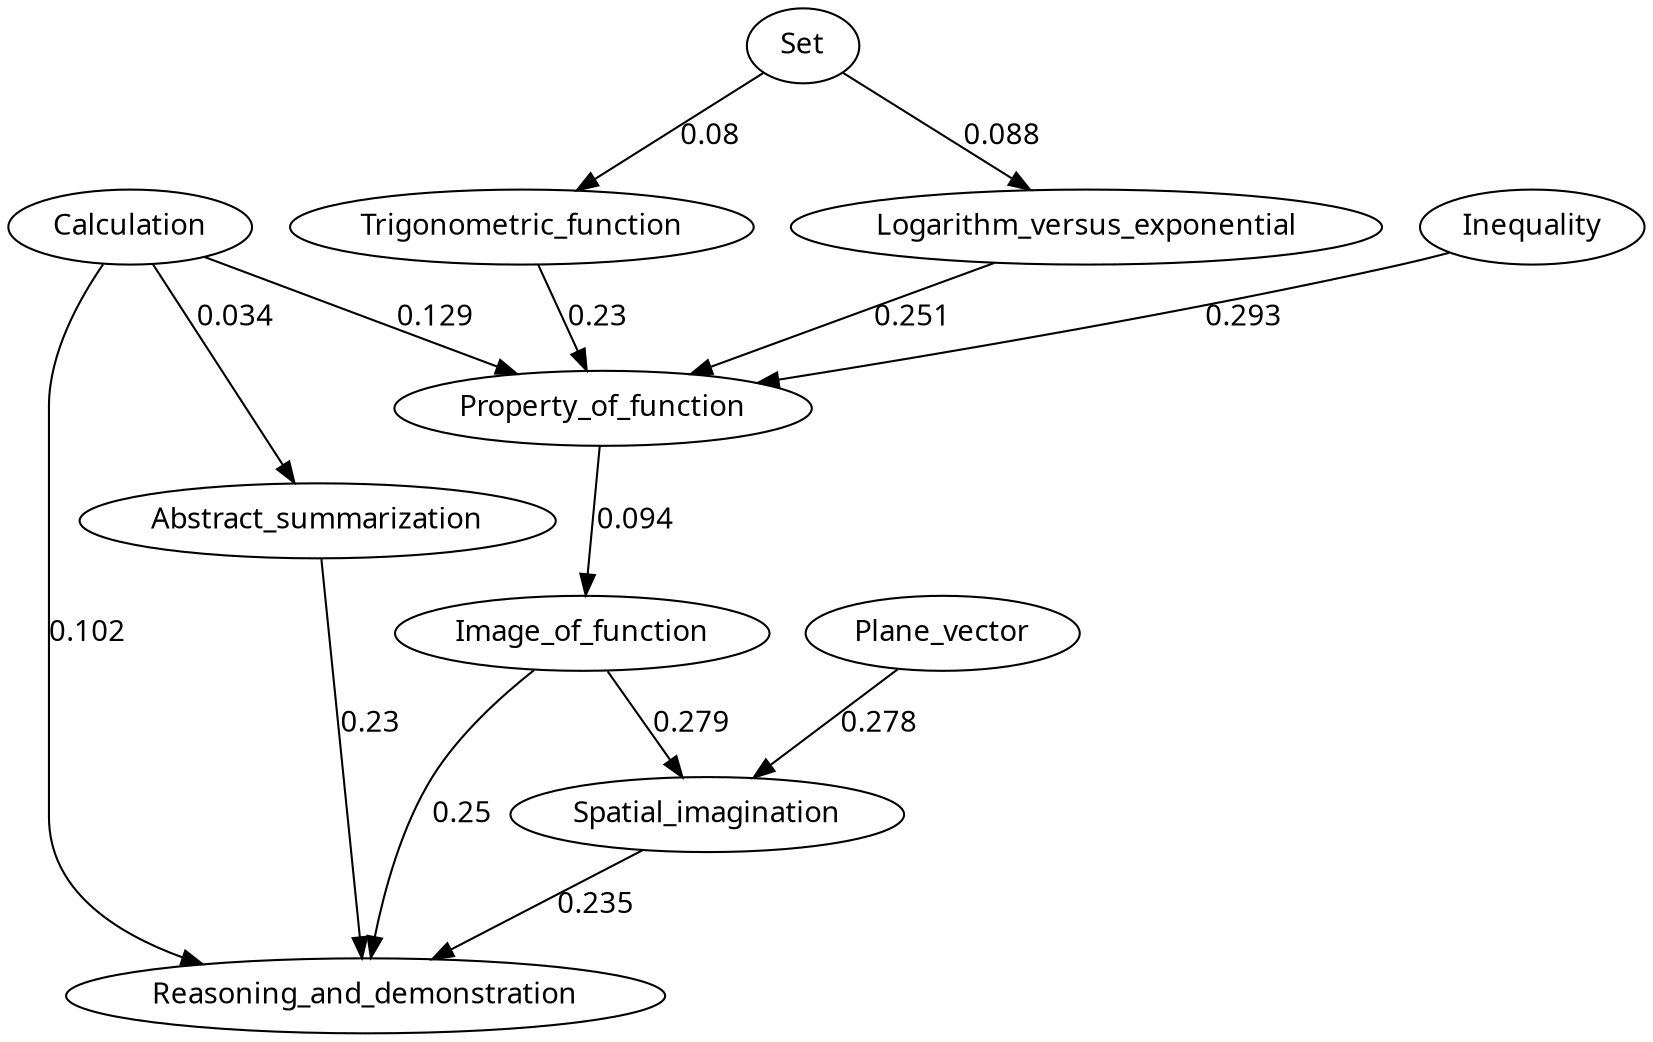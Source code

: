 digraph {
	Trigonometric_function [fontname="Microsoft YaHei"]
	Set [fontname="Microsoft YaHei"]
	Set -> Trigonometric_function [label=0.08 fontname="Microsoft YaHei"]
	Logarithm_versus_exponential [fontname="Microsoft YaHei"]
	Set [fontname="Microsoft YaHei"]
	Set -> Logarithm_versus_exponential [label=0.088 fontname="Microsoft YaHei"]
	Property_of_function [fontname="Microsoft YaHei"]
	Inequality [fontname="Microsoft YaHei"]
	Inequality -> Property_of_function [label=0.293 fontname="Microsoft YaHei"]
	Property_of_function [fontname="Microsoft YaHei"]
	Trigonometric_function [fontname="Microsoft YaHei"]
	Trigonometric_function -> Property_of_function [label=0.23 fontname="Microsoft YaHei"]
	Property_of_function [fontname="Microsoft YaHei"]
	Logarithm_versus_exponential [fontname="Microsoft YaHei"]
	Logarithm_versus_exponential -> Property_of_function [label=0.251 fontname="Microsoft YaHei"]
	Spatial_imagination [fontname="Microsoft YaHei"]
	Plane_vector [fontname="Microsoft YaHei"]
	Plane_vector -> Spatial_imagination [label=0.278 fontname="Microsoft YaHei"]
	Image_of_function [fontname="Microsoft YaHei"]
	Property_of_function [fontname="Microsoft YaHei"]
	Property_of_function -> Image_of_function [label=0.094 fontname="Microsoft YaHei"]
	Spatial_imagination [fontname="Microsoft YaHei"]
	Image_of_function [fontname="Microsoft YaHei"]
	Image_of_function -> Spatial_imagination [label=0.279 fontname="Microsoft YaHei"]
	Reasoning_and_demonstration [fontname="Microsoft YaHei"]
	Image_of_function [fontname="Microsoft YaHei"]
	Image_of_function -> Reasoning_and_demonstration [label=0.25 fontname="Microsoft YaHei"]
	Reasoning_and_demonstration [fontname="Microsoft YaHei"]
	Spatial_imagination [fontname="Microsoft YaHei"]
	Spatial_imagination -> Reasoning_and_demonstration [label=0.235 fontname="Microsoft YaHei"]
	Reasoning_and_demonstration [fontname="Microsoft YaHei"]
	Abstract_summarization [fontname="Microsoft YaHei"]
	Abstract_summarization -> Reasoning_and_demonstration [label=0.23 fontname="Microsoft YaHei"]
	Property_of_function [fontname="Microsoft YaHei"]
	Calculation [fontname="Microsoft YaHei"]
	Calculation -> Property_of_function [label=0.129 fontname="Microsoft YaHei"]
	Abstract_summarization [fontname="Microsoft YaHei"]
	Calculation [fontname="Microsoft YaHei"]
	Calculation -> Abstract_summarization [label=0.034 fontname="Microsoft YaHei"]
	Reasoning_and_demonstration [fontname="Microsoft YaHei"]
	Calculation [fontname="Microsoft YaHei"]
	Calculation -> Reasoning_and_demonstration [label=0.102 fontname="Microsoft YaHei"]
}
